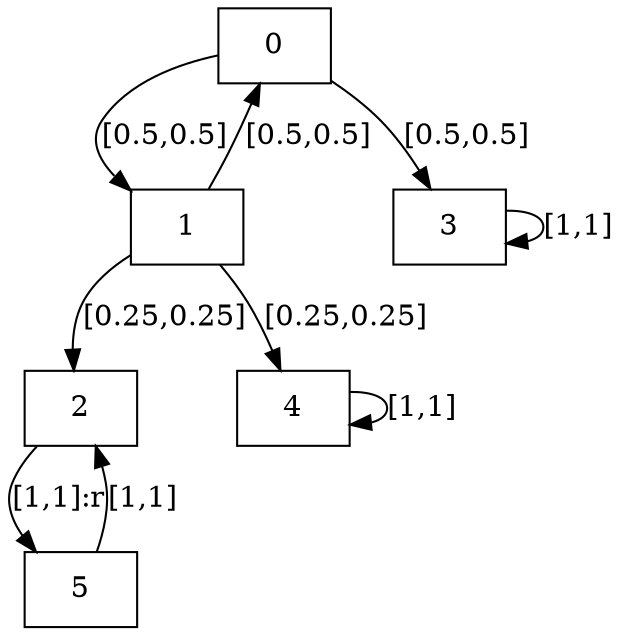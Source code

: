 digraph M {
node [label="",shape="box"];
0 [label="0"];
0 -> 1 [label="[0.5,0.5]"];
0 -> 3 [label="[0.5,0.5]"];
1 [label="1"];
1 -> 0 [label="[0.5,0.5]"];
1 -> 2 [label="[0.25,0.25]"];
1 -> 4 [label="[0.25,0.25]"];
2 [label="2"];
2 -> 5 [label="[1,1]:r"];
3 [label="3"];
3 -> 3 [label="[1,1]"];
4 [label="4"];
4 -> 4 [label="[1,1]"];
5 [label="5"];
5 -> 2 [label="[1,1]"];
}
